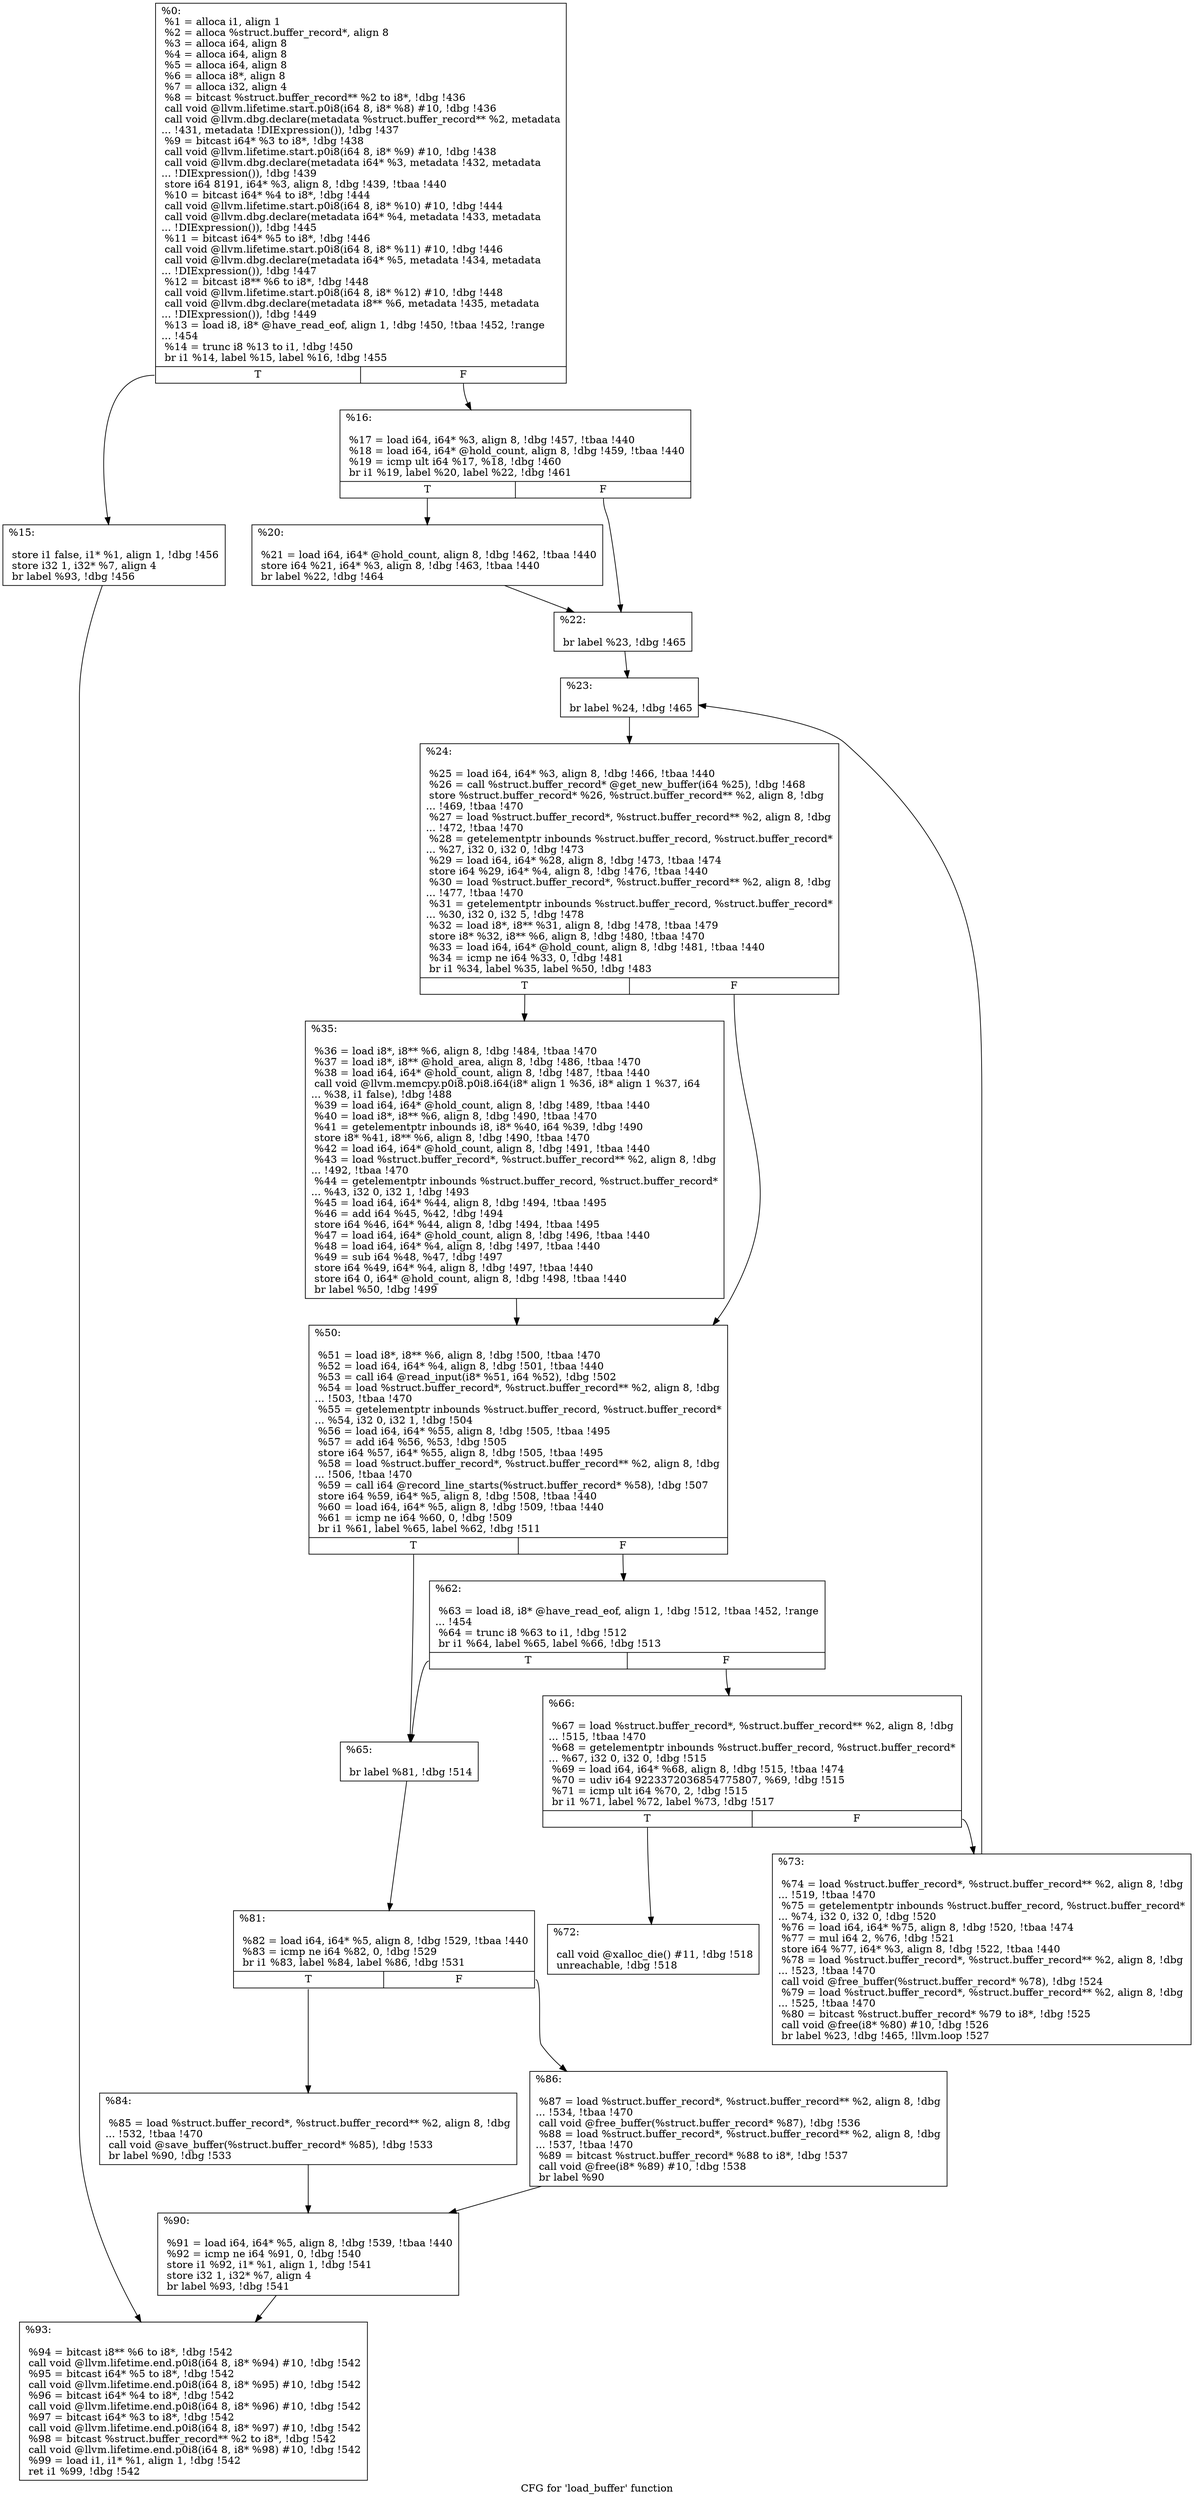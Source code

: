 digraph "CFG for 'load_buffer' function" {
	label="CFG for 'load_buffer' function";

	Node0x23e5f30 [shape=record,label="{%0:\l  %1 = alloca i1, align 1\l  %2 = alloca %struct.buffer_record*, align 8\l  %3 = alloca i64, align 8\l  %4 = alloca i64, align 8\l  %5 = alloca i64, align 8\l  %6 = alloca i8*, align 8\l  %7 = alloca i32, align 4\l  %8 = bitcast %struct.buffer_record** %2 to i8*, !dbg !436\l  call void @llvm.lifetime.start.p0i8(i64 8, i8* %8) #10, !dbg !436\l  call void @llvm.dbg.declare(metadata %struct.buffer_record** %2, metadata\l... !431, metadata !DIExpression()), !dbg !437\l  %9 = bitcast i64* %3 to i8*, !dbg !438\l  call void @llvm.lifetime.start.p0i8(i64 8, i8* %9) #10, !dbg !438\l  call void @llvm.dbg.declare(metadata i64* %3, metadata !432, metadata\l... !DIExpression()), !dbg !439\l  store i64 8191, i64* %3, align 8, !dbg !439, !tbaa !440\l  %10 = bitcast i64* %4 to i8*, !dbg !444\l  call void @llvm.lifetime.start.p0i8(i64 8, i8* %10) #10, !dbg !444\l  call void @llvm.dbg.declare(metadata i64* %4, metadata !433, metadata\l... !DIExpression()), !dbg !445\l  %11 = bitcast i64* %5 to i8*, !dbg !446\l  call void @llvm.lifetime.start.p0i8(i64 8, i8* %11) #10, !dbg !446\l  call void @llvm.dbg.declare(metadata i64* %5, metadata !434, metadata\l... !DIExpression()), !dbg !447\l  %12 = bitcast i8** %6 to i8*, !dbg !448\l  call void @llvm.lifetime.start.p0i8(i64 8, i8* %12) #10, !dbg !448\l  call void @llvm.dbg.declare(metadata i8** %6, metadata !435, metadata\l... !DIExpression()), !dbg !449\l  %13 = load i8, i8* @have_read_eof, align 1, !dbg !450, !tbaa !452, !range\l... !454\l  %14 = trunc i8 %13 to i1, !dbg !450\l  br i1 %14, label %15, label %16, !dbg !455\l|{<s0>T|<s1>F}}"];
	Node0x23e5f30:s0 -> Node0x23e7fb0;
	Node0x23e5f30:s1 -> Node0x23e8000;
	Node0x23e7fb0 [shape=record,label="{%15:\l\l  store i1 false, i1* %1, align 1, !dbg !456\l  store i32 1, i32* %7, align 4\l  br label %93, !dbg !456\l}"];
	Node0x23e7fb0 -> Node0x23e8500;
	Node0x23e8000 [shape=record,label="{%16:\l\l  %17 = load i64, i64* %3, align 8, !dbg !457, !tbaa !440\l  %18 = load i64, i64* @hold_count, align 8, !dbg !459, !tbaa !440\l  %19 = icmp ult i64 %17, %18, !dbg !460\l  br i1 %19, label %20, label %22, !dbg !461\l|{<s0>T|<s1>F}}"];
	Node0x23e8000:s0 -> Node0x23e8050;
	Node0x23e8000:s1 -> Node0x23e80a0;
	Node0x23e8050 [shape=record,label="{%20:\l\l  %21 = load i64, i64* @hold_count, align 8, !dbg !462, !tbaa !440\l  store i64 %21, i64* %3, align 8, !dbg !463, !tbaa !440\l  br label %22, !dbg !464\l}"];
	Node0x23e8050 -> Node0x23e80a0;
	Node0x23e80a0 [shape=record,label="{%22:\l\l  br label %23, !dbg !465\l}"];
	Node0x23e80a0 -> Node0x23e80f0;
	Node0x23e80f0 [shape=record,label="{%23:\l\l  br label %24, !dbg !465\l}"];
	Node0x23e80f0 -> Node0x23e8140;
	Node0x23e8140 [shape=record,label="{%24:\l\l  %25 = load i64, i64* %3, align 8, !dbg !466, !tbaa !440\l  %26 = call %struct.buffer_record* @get_new_buffer(i64 %25), !dbg !468\l  store %struct.buffer_record* %26, %struct.buffer_record** %2, align 8, !dbg\l... !469, !tbaa !470\l  %27 = load %struct.buffer_record*, %struct.buffer_record** %2, align 8, !dbg\l... !472, !tbaa !470\l  %28 = getelementptr inbounds %struct.buffer_record, %struct.buffer_record*\l... %27, i32 0, i32 0, !dbg !473\l  %29 = load i64, i64* %28, align 8, !dbg !473, !tbaa !474\l  store i64 %29, i64* %4, align 8, !dbg !476, !tbaa !440\l  %30 = load %struct.buffer_record*, %struct.buffer_record** %2, align 8, !dbg\l... !477, !tbaa !470\l  %31 = getelementptr inbounds %struct.buffer_record, %struct.buffer_record*\l... %30, i32 0, i32 5, !dbg !478\l  %32 = load i8*, i8** %31, align 8, !dbg !478, !tbaa !479\l  store i8* %32, i8** %6, align 8, !dbg !480, !tbaa !470\l  %33 = load i64, i64* @hold_count, align 8, !dbg !481, !tbaa !440\l  %34 = icmp ne i64 %33, 0, !dbg !481\l  br i1 %34, label %35, label %50, !dbg !483\l|{<s0>T|<s1>F}}"];
	Node0x23e8140:s0 -> Node0x23e8190;
	Node0x23e8140:s1 -> Node0x23e81e0;
	Node0x23e8190 [shape=record,label="{%35:\l\l  %36 = load i8*, i8** %6, align 8, !dbg !484, !tbaa !470\l  %37 = load i8*, i8** @hold_area, align 8, !dbg !486, !tbaa !470\l  %38 = load i64, i64* @hold_count, align 8, !dbg !487, !tbaa !440\l  call void @llvm.memcpy.p0i8.p0i8.i64(i8* align 1 %36, i8* align 1 %37, i64\l... %38, i1 false), !dbg !488\l  %39 = load i64, i64* @hold_count, align 8, !dbg !489, !tbaa !440\l  %40 = load i8*, i8** %6, align 8, !dbg !490, !tbaa !470\l  %41 = getelementptr inbounds i8, i8* %40, i64 %39, !dbg !490\l  store i8* %41, i8** %6, align 8, !dbg !490, !tbaa !470\l  %42 = load i64, i64* @hold_count, align 8, !dbg !491, !tbaa !440\l  %43 = load %struct.buffer_record*, %struct.buffer_record** %2, align 8, !dbg\l... !492, !tbaa !470\l  %44 = getelementptr inbounds %struct.buffer_record, %struct.buffer_record*\l... %43, i32 0, i32 1, !dbg !493\l  %45 = load i64, i64* %44, align 8, !dbg !494, !tbaa !495\l  %46 = add i64 %45, %42, !dbg !494\l  store i64 %46, i64* %44, align 8, !dbg !494, !tbaa !495\l  %47 = load i64, i64* @hold_count, align 8, !dbg !496, !tbaa !440\l  %48 = load i64, i64* %4, align 8, !dbg !497, !tbaa !440\l  %49 = sub i64 %48, %47, !dbg !497\l  store i64 %49, i64* %4, align 8, !dbg !497, !tbaa !440\l  store i64 0, i64* @hold_count, align 8, !dbg !498, !tbaa !440\l  br label %50, !dbg !499\l}"];
	Node0x23e8190 -> Node0x23e81e0;
	Node0x23e81e0 [shape=record,label="{%50:\l\l  %51 = load i8*, i8** %6, align 8, !dbg !500, !tbaa !470\l  %52 = load i64, i64* %4, align 8, !dbg !501, !tbaa !440\l  %53 = call i64 @read_input(i8* %51, i64 %52), !dbg !502\l  %54 = load %struct.buffer_record*, %struct.buffer_record** %2, align 8, !dbg\l... !503, !tbaa !470\l  %55 = getelementptr inbounds %struct.buffer_record, %struct.buffer_record*\l... %54, i32 0, i32 1, !dbg !504\l  %56 = load i64, i64* %55, align 8, !dbg !505, !tbaa !495\l  %57 = add i64 %56, %53, !dbg !505\l  store i64 %57, i64* %55, align 8, !dbg !505, !tbaa !495\l  %58 = load %struct.buffer_record*, %struct.buffer_record** %2, align 8, !dbg\l... !506, !tbaa !470\l  %59 = call i64 @record_line_starts(%struct.buffer_record* %58), !dbg !507\l  store i64 %59, i64* %5, align 8, !dbg !508, !tbaa !440\l  %60 = load i64, i64* %5, align 8, !dbg !509, !tbaa !440\l  %61 = icmp ne i64 %60, 0, !dbg !509\l  br i1 %61, label %65, label %62, !dbg !511\l|{<s0>T|<s1>F}}"];
	Node0x23e81e0:s0 -> Node0x23e8280;
	Node0x23e81e0:s1 -> Node0x23e8230;
	Node0x23e8230 [shape=record,label="{%62:\l\l  %63 = load i8, i8* @have_read_eof, align 1, !dbg !512, !tbaa !452, !range\l... !454\l  %64 = trunc i8 %63 to i1, !dbg !512\l  br i1 %64, label %65, label %66, !dbg !513\l|{<s0>T|<s1>F}}"];
	Node0x23e8230:s0 -> Node0x23e8280;
	Node0x23e8230:s1 -> Node0x23e82d0;
	Node0x23e8280 [shape=record,label="{%65:\l\l  br label %81, !dbg !514\l}"];
	Node0x23e8280 -> Node0x23e83c0;
	Node0x23e82d0 [shape=record,label="{%66:\l\l  %67 = load %struct.buffer_record*, %struct.buffer_record** %2, align 8, !dbg\l... !515, !tbaa !470\l  %68 = getelementptr inbounds %struct.buffer_record, %struct.buffer_record*\l... %67, i32 0, i32 0, !dbg !515\l  %69 = load i64, i64* %68, align 8, !dbg !515, !tbaa !474\l  %70 = udiv i64 9223372036854775807, %69, !dbg !515\l  %71 = icmp ult i64 %70, 2, !dbg !515\l  br i1 %71, label %72, label %73, !dbg !517\l|{<s0>T|<s1>F}}"];
	Node0x23e82d0:s0 -> Node0x23e8320;
	Node0x23e82d0:s1 -> Node0x23e8370;
	Node0x23e8320 [shape=record,label="{%72:\l\l  call void @xalloc_die() #11, !dbg !518\l  unreachable, !dbg !518\l}"];
	Node0x23e8370 [shape=record,label="{%73:\l\l  %74 = load %struct.buffer_record*, %struct.buffer_record** %2, align 8, !dbg\l... !519, !tbaa !470\l  %75 = getelementptr inbounds %struct.buffer_record, %struct.buffer_record*\l... %74, i32 0, i32 0, !dbg !520\l  %76 = load i64, i64* %75, align 8, !dbg !520, !tbaa !474\l  %77 = mul i64 2, %76, !dbg !521\l  store i64 %77, i64* %3, align 8, !dbg !522, !tbaa !440\l  %78 = load %struct.buffer_record*, %struct.buffer_record** %2, align 8, !dbg\l... !523, !tbaa !470\l  call void @free_buffer(%struct.buffer_record* %78), !dbg !524\l  %79 = load %struct.buffer_record*, %struct.buffer_record** %2, align 8, !dbg\l... !525, !tbaa !470\l  %80 = bitcast %struct.buffer_record* %79 to i8*, !dbg !525\l  call void @free(i8* %80) #10, !dbg !526\l  br label %23, !dbg !465, !llvm.loop !527\l}"];
	Node0x23e8370 -> Node0x23e80f0;
	Node0x23e83c0 [shape=record,label="{%81:\l\l  %82 = load i64, i64* %5, align 8, !dbg !529, !tbaa !440\l  %83 = icmp ne i64 %82, 0, !dbg !529\l  br i1 %83, label %84, label %86, !dbg !531\l|{<s0>T|<s1>F}}"];
	Node0x23e83c0:s0 -> Node0x23e8410;
	Node0x23e83c0:s1 -> Node0x23e8460;
	Node0x23e8410 [shape=record,label="{%84:\l\l  %85 = load %struct.buffer_record*, %struct.buffer_record** %2, align 8, !dbg\l... !532, !tbaa !470\l  call void @save_buffer(%struct.buffer_record* %85), !dbg !533\l  br label %90, !dbg !533\l}"];
	Node0x23e8410 -> Node0x23e84b0;
	Node0x23e8460 [shape=record,label="{%86:\l\l  %87 = load %struct.buffer_record*, %struct.buffer_record** %2, align 8, !dbg\l... !534, !tbaa !470\l  call void @free_buffer(%struct.buffer_record* %87), !dbg !536\l  %88 = load %struct.buffer_record*, %struct.buffer_record** %2, align 8, !dbg\l... !537, !tbaa !470\l  %89 = bitcast %struct.buffer_record* %88 to i8*, !dbg !537\l  call void @free(i8* %89) #10, !dbg !538\l  br label %90\l}"];
	Node0x23e8460 -> Node0x23e84b0;
	Node0x23e84b0 [shape=record,label="{%90:\l\l  %91 = load i64, i64* %5, align 8, !dbg !539, !tbaa !440\l  %92 = icmp ne i64 %91, 0, !dbg !540\l  store i1 %92, i1* %1, align 1, !dbg !541\l  store i32 1, i32* %7, align 4\l  br label %93, !dbg !541\l}"];
	Node0x23e84b0 -> Node0x23e8500;
	Node0x23e8500 [shape=record,label="{%93:\l\l  %94 = bitcast i8** %6 to i8*, !dbg !542\l  call void @llvm.lifetime.end.p0i8(i64 8, i8* %94) #10, !dbg !542\l  %95 = bitcast i64* %5 to i8*, !dbg !542\l  call void @llvm.lifetime.end.p0i8(i64 8, i8* %95) #10, !dbg !542\l  %96 = bitcast i64* %4 to i8*, !dbg !542\l  call void @llvm.lifetime.end.p0i8(i64 8, i8* %96) #10, !dbg !542\l  %97 = bitcast i64* %3 to i8*, !dbg !542\l  call void @llvm.lifetime.end.p0i8(i64 8, i8* %97) #10, !dbg !542\l  %98 = bitcast %struct.buffer_record** %2 to i8*, !dbg !542\l  call void @llvm.lifetime.end.p0i8(i64 8, i8* %98) #10, !dbg !542\l  %99 = load i1, i1* %1, align 1, !dbg !542\l  ret i1 %99, !dbg !542\l}"];
}
